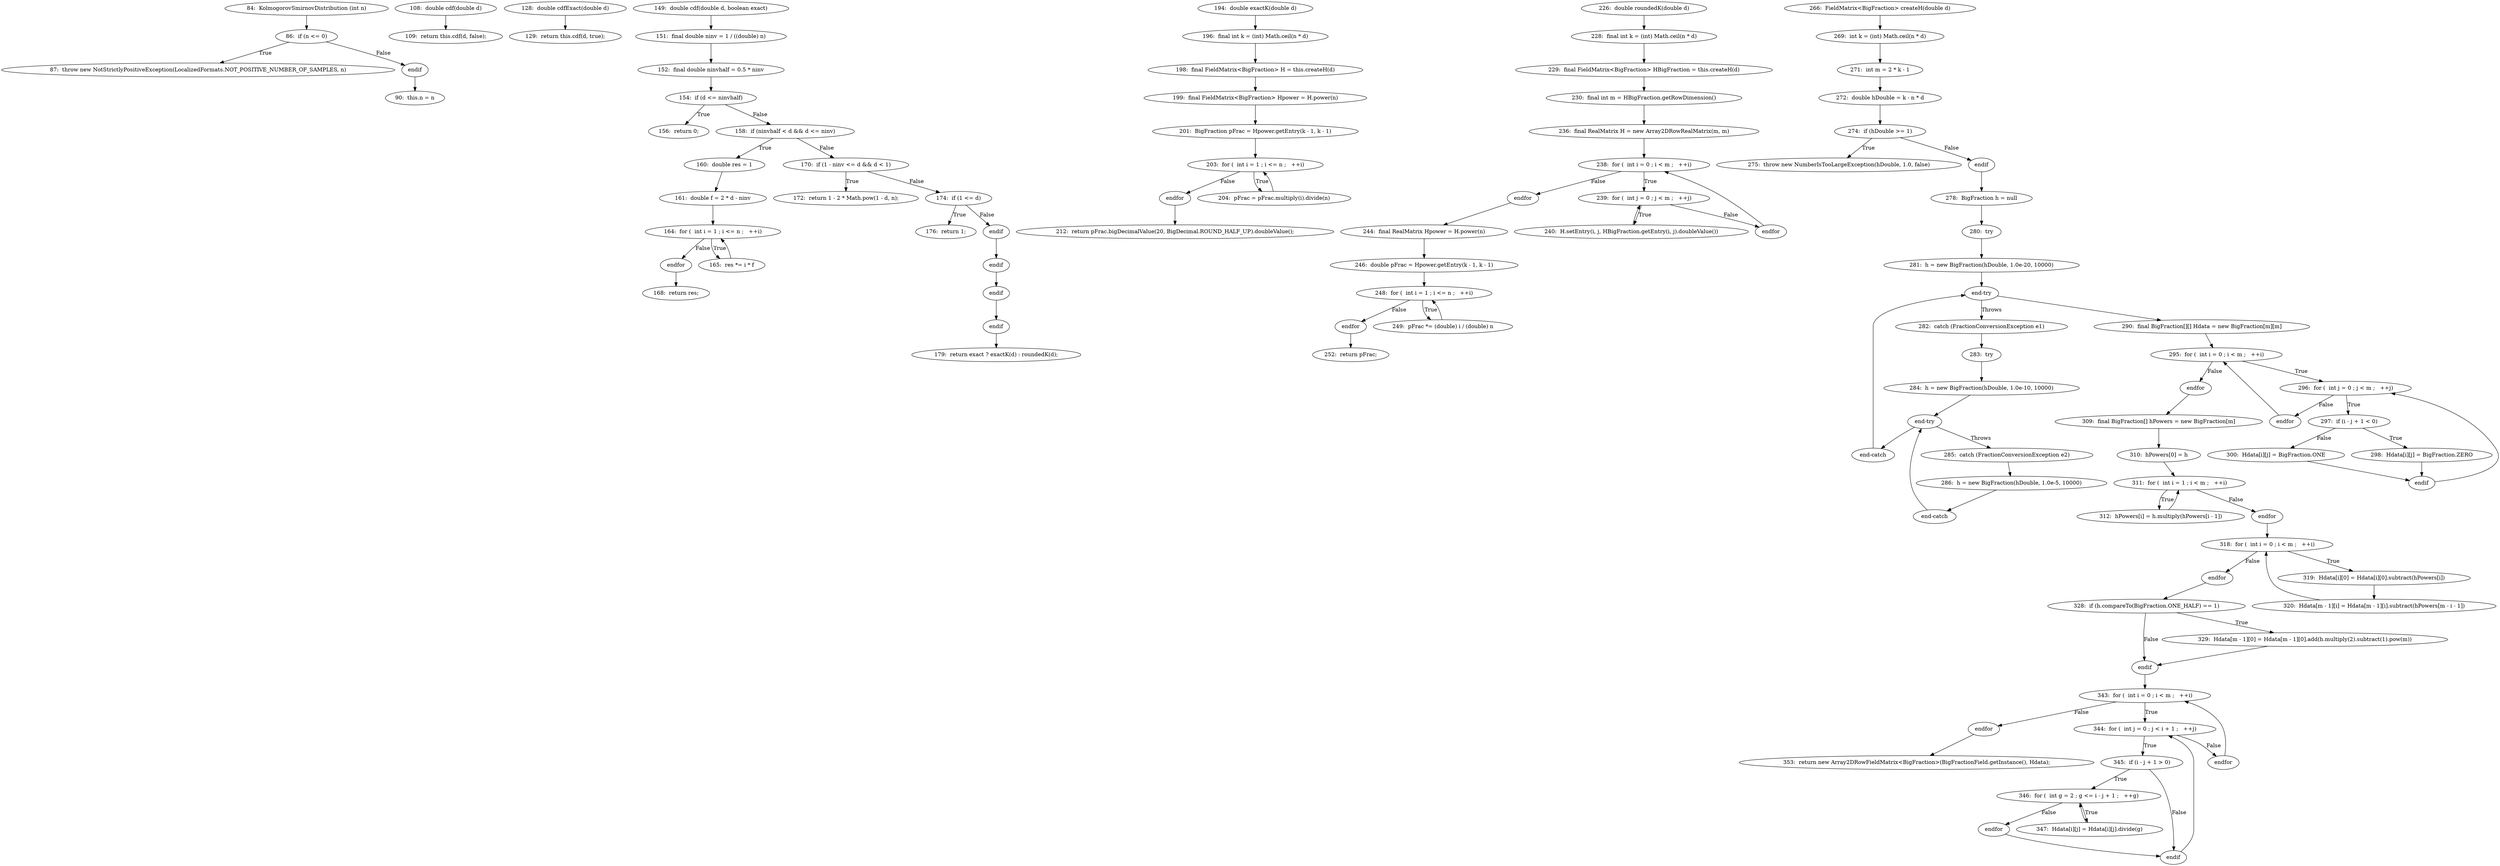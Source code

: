 digraph KolmogorovSmirnovDistribution_CFG {
  // graph-vertices
  v1  [label="84:  KolmogorovSmirnovDistribution (int n)"];
  v2  [label="86:  if (n <= 0)"];
  v3  [label="87:  throw new NotStrictlyPositiveException(LocalizedFormats.NOT_POSITIVE_NUMBER_OF_SAMPLES, n)"];
  v4  [label="endif"];
  v5  [label="90:  this.n = n"];
  v6  [label="108:  double cdf(double d)"];
  v7  [label="109:  return this.cdf(d, false);"];
  v8  [label="128:  double cdfExact(double d)"];
  v9  [label="129:  return this.cdf(d, true);"];
  v10  [label="149:  double cdf(double d, boolean exact)"];
  v11  [label="151:  final double ninv = 1 / ((double) n)"];
  v12  [label="152:  final double ninvhalf = 0.5 * ninv"];
  v13  [label="154:  if (d <= ninvhalf)"];
  v14  [label="156:  return 0;"];
  v15  [label="endif"];
  v16  [label="158:  if (ninvhalf < d && d <= ninv)"];
  v17  [label="160:  double res = 1"];
  v18  [label="161:  double f = 2 * d - ninv"];
  v19  [label="164:  for (  int i = 1 ; i <= n ;   ++i)"];
  v22  [label="endfor"];
  v23  [label="165:  res *= i * f"];
  v24  [label="168:  return res;"];
  v25  [label="endif"];
  v26  [label="170:  if (1 - ninv <= d && d < 1)"];
  v27  [label="172:  return 1 - 2 * Math.pow(1 - d, n);"];
  v28  [label="endif"];
  v29  [label="174:  if (1 <= d)"];
  v30  [label="176:  return 1;"];
  v31  [label="endif"];
  v32  [label="179:  return exact ? exactK(d) : roundedK(d);"];
  v33  [label="194:  double exactK(double d)"];
  v34  [label="196:  final int k = (int) Math.ceil(n * d)"];
  v35  [label="198:  final FieldMatrix<BigFraction> H = this.createH(d)"];
  v36  [label="199:  final FieldMatrix<BigFraction> Hpower = H.power(n)"];
  v37  [label="201:  BigFraction pFrac = Hpower.getEntry(k - 1, k - 1)"];
  v38  [label="203:  for (  int i = 1 ; i <= n ;   ++i)"];
  v41  [label="endfor"];
  v42  [label="204:  pFrac = pFrac.multiply(i).divide(n)"];
  v43  [label="212:  return pFrac.bigDecimalValue(20, BigDecimal.ROUND_HALF_UP).doubleValue();"];
  v44  [label="226:  double roundedK(double d)"];
  v45  [label="228:  final int k = (int) Math.ceil(n * d)"];
  v46  [label="229:  final FieldMatrix<BigFraction> HBigFraction = this.createH(d)"];
  v47  [label="230:  final int m = HBigFraction.getRowDimension()"];
  v48  [label="236:  final RealMatrix H = new Array2DRowRealMatrix(m, m)"];
  v49  [label="238:  for (  int i = 0 ; i < m ;   ++i)"];
  v52  [label="endfor"];
  v53  [label="239:  for (  int j = 0 ; j < m ;   ++j)"];
  v56  [label="endfor"];
  v57  [label="240:  H.setEntry(i, j, HBigFraction.getEntry(i, j).doubleValue())"];
  v58  [label="244:  final RealMatrix Hpower = H.power(n)"];
  v59  [label="246:  double pFrac = Hpower.getEntry(k - 1, k - 1)"];
  v60  [label="248:  for (  int i = 1 ; i <= n ;   ++i)"];
  v63  [label="endfor"];
  v64  [label="249:  pFrac *= (double) i / (double) n"];
  v65  [label="252:  return pFrac;"];
  v66  [label="266:  FieldMatrix<BigFraction> createH(double d)"];
  v67  [label="269:  int k = (int) Math.ceil(n * d)"];
  v68  [label="271:  int m = 2 * k - 1"];
  v69  [label="272:  double hDouble = k - n * d"];
  v70  [label="274:  if (hDouble >= 1)"];
  v71  [label="275:  throw new NumberIsTooLargeException(hDouble, 1.0, false)"];
  v72  [label="endif"];
  v73  [label="278:  BigFraction h = null"];
  v74  [label="280:  try"];
  v75  [label="end-try"];
  v76  [label="281:  h = new BigFraction(hDouble, 1.0e-20, 10000)"];
  v77  [label="end-catch"];
  v78  [label="282:  catch (FractionConversionException e1)"];
  v79  [label="283:  try"];
  v80  [label="end-try"];
  v81  [label="284:  h = new BigFraction(hDouble, 1.0e-10, 10000)"];
  v82  [label="end-catch"];
  v83  [label="285:  catch (FractionConversionException e2)"];
  v84  [label="286:  h = new BigFraction(hDouble, 1.0e-5, 10000)"];
  v85  [label="290:  final BigFraction[][] Hdata = new BigFraction[m][m]"];
  v86  [label="295:  for (  int i = 0 ; i < m ;   ++i)"];
  v89  [label="endfor"];
  v90  [label="296:  for (  int j = 0 ; j < m ;   ++j)"];
  v93  [label="endfor"];
  v94  [label="297:  if (i - j + 1 < 0)"];
  v95  [label="298:  Hdata[i][j] = BigFraction.ZERO"];
  v96  [label="endif"];
  v97  [label="300:  Hdata[i][j] = BigFraction.ONE"];
  v98  [label="309:  final BigFraction[] hPowers = new BigFraction[m]"];
  v99  [label="310:  hPowers[0] = h"];
  v100  [label="311:  for (  int i = 1 ; i < m ;   ++i)"];
  v103  [label="endfor"];
  v104  [label="312:  hPowers[i] = h.multiply(hPowers[i - 1])"];
  v105  [label="318:  for (  int i = 0 ; i < m ;   ++i)"];
  v108  [label="endfor"];
  v109  [label="319:  Hdata[i][0] = Hdata[i][0].subtract(hPowers[i])"];
  v110  [label="320:  Hdata[m - 1][i] = Hdata[m - 1][i].subtract(hPowers[m - i - 1])"];
  v111  [label="328:  if (h.compareTo(BigFraction.ONE_HALF) == 1)"];
  v112  [label="329:  Hdata[m - 1][0] = Hdata[m - 1][0].add(h.multiply(2).subtract(1).pow(m))"];
  v113  [label="endif"];
  v114  [label="343:  for (  int i = 0 ; i < m ;   ++i)"];
  v117  [label="endfor"];
  v118  [label="344:  for (  int j = 0 ; j < i + 1 ;   ++j)"];
  v121  [label="endfor"];
  v122  [label="345:  if (i - j + 1 > 0)"];
  v123  [label="346:  for (  int g = 2 ; g <= i - j + 1 ;   ++g)"];
  v126  [label="endfor"];
  v127  [label="347:  Hdata[i][j] = Hdata[i][j].divide(g)"];
  v128  [label="endif"];
  v129  [label="353:  return new Array2DRowFieldMatrix<BigFraction>(BigFractionField.getInstance(), Hdata);"];
  // graph-edges
  v1 -> v2;
  v2 -> v3  [label="True"];
  v2 -> v4  [label="False"];
  v4 -> v5;
  v6 -> v7;
  v8 -> v9;
  v10 -> v11;
  v11 -> v12;
  v12 -> v13;
  v13 -> v14  [label="True"];
  v13 -> v16  [label="False"];
  v16 -> v17  [label="True"];
  v17 -> v18;
  v18 -> v19;
  v19 -> v22  [label="False"];
  v19 -> v23  [label="True"];
  v23 -> v19;
  v22 -> v24;
  v16 -> v26  [label="False"];
  v26 -> v27  [label="True"];
  v26 -> v29  [label="False"];
  v29 -> v30  [label="True"];
  v29 -> v31  [label="False"];
  v31 -> v28;
  v28 -> v25;
  v25 -> v15;
  v15 -> v32;
  v33 -> v34;
  v34 -> v35;
  v35 -> v36;
  v36 -> v37;
  v37 -> v38;
  v38 -> v41  [label="False"];
  v38 -> v42  [label="True"];
  v42 -> v38;
  v41 -> v43;
  v44 -> v45;
  v45 -> v46;
  v46 -> v47;
  v47 -> v48;
  v48 -> v49;
  v49 -> v52  [label="False"];
  v49 -> v53  [label="True"];
  v53 -> v56  [label="False"];
  v53 -> v57  [label="True"];
  v57 -> v53;
  v56 -> v49;
  v52 -> v58;
  v58 -> v59;
  v59 -> v60;
  v60 -> v63  [label="False"];
  v60 -> v64  [label="True"];
  v64 -> v60;
  v63 -> v65;
  v66 -> v67;
  v67 -> v68;
  v68 -> v69;
  v69 -> v70;
  v70 -> v71  [label="True"];
  v70 -> v72  [label="False"];
  v72 -> v73;
  v73 -> v74;
  v74 -> v76;
  v76 -> v75;
  v75 -> v78  [label="Throws"];
  v78 -> v79;
  v79 -> v81;
  v81 -> v80;
  v80 -> v83  [label="Throws"];
  v83 -> v84;
  v84 -> v82;
  v82 -> v80;
  v80 -> v77;
  v77 -> v75;
  v75 -> v85;
  v85 -> v86;
  v86 -> v89  [label="False"];
  v86 -> v90  [label="True"];
  v90 -> v93  [label="False"];
  v90 -> v94  [label="True"];
  v94 -> v95  [label="True"];
  v95 -> v96;
  v94 -> v97  [label="False"];
  v97 -> v96;
  v96 -> v90;
  v93 -> v86;
  v89 -> v98;
  v98 -> v99;
  v99 -> v100;
  v100 -> v103  [label="False"];
  v100 -> v104  [label="True"];
  v104 -> v100;
  v103 -> v105;
  v105 -> v108  [label="False"];
  v105 -> v109  [label="True"];
  v109 -> v110;
  v110 -> v105;
  v108 -> v111;
  v111 -> v112  [label="True"];
  v112 -> v113;
  v111 -> v113  [label="False"];
  v113 -> v114;
  v114 -> v117  [label="False"];
  v114 -> v118  [label="True"];
  v118 -> v121  [label="False"];
  v118 -> v122  [label="True"];
  v122 -> v123  [label="True"];
  v123 -> v126  [label="False"];
  v123 -> v127  [label="True"];
  v127 -> v123;
  v126 -> v128;
  v122 -> v128  [label="False"];
  v128 -> v118;
  v121 -> v114;
  v117 -> v129;
  // end-of-graph
}
